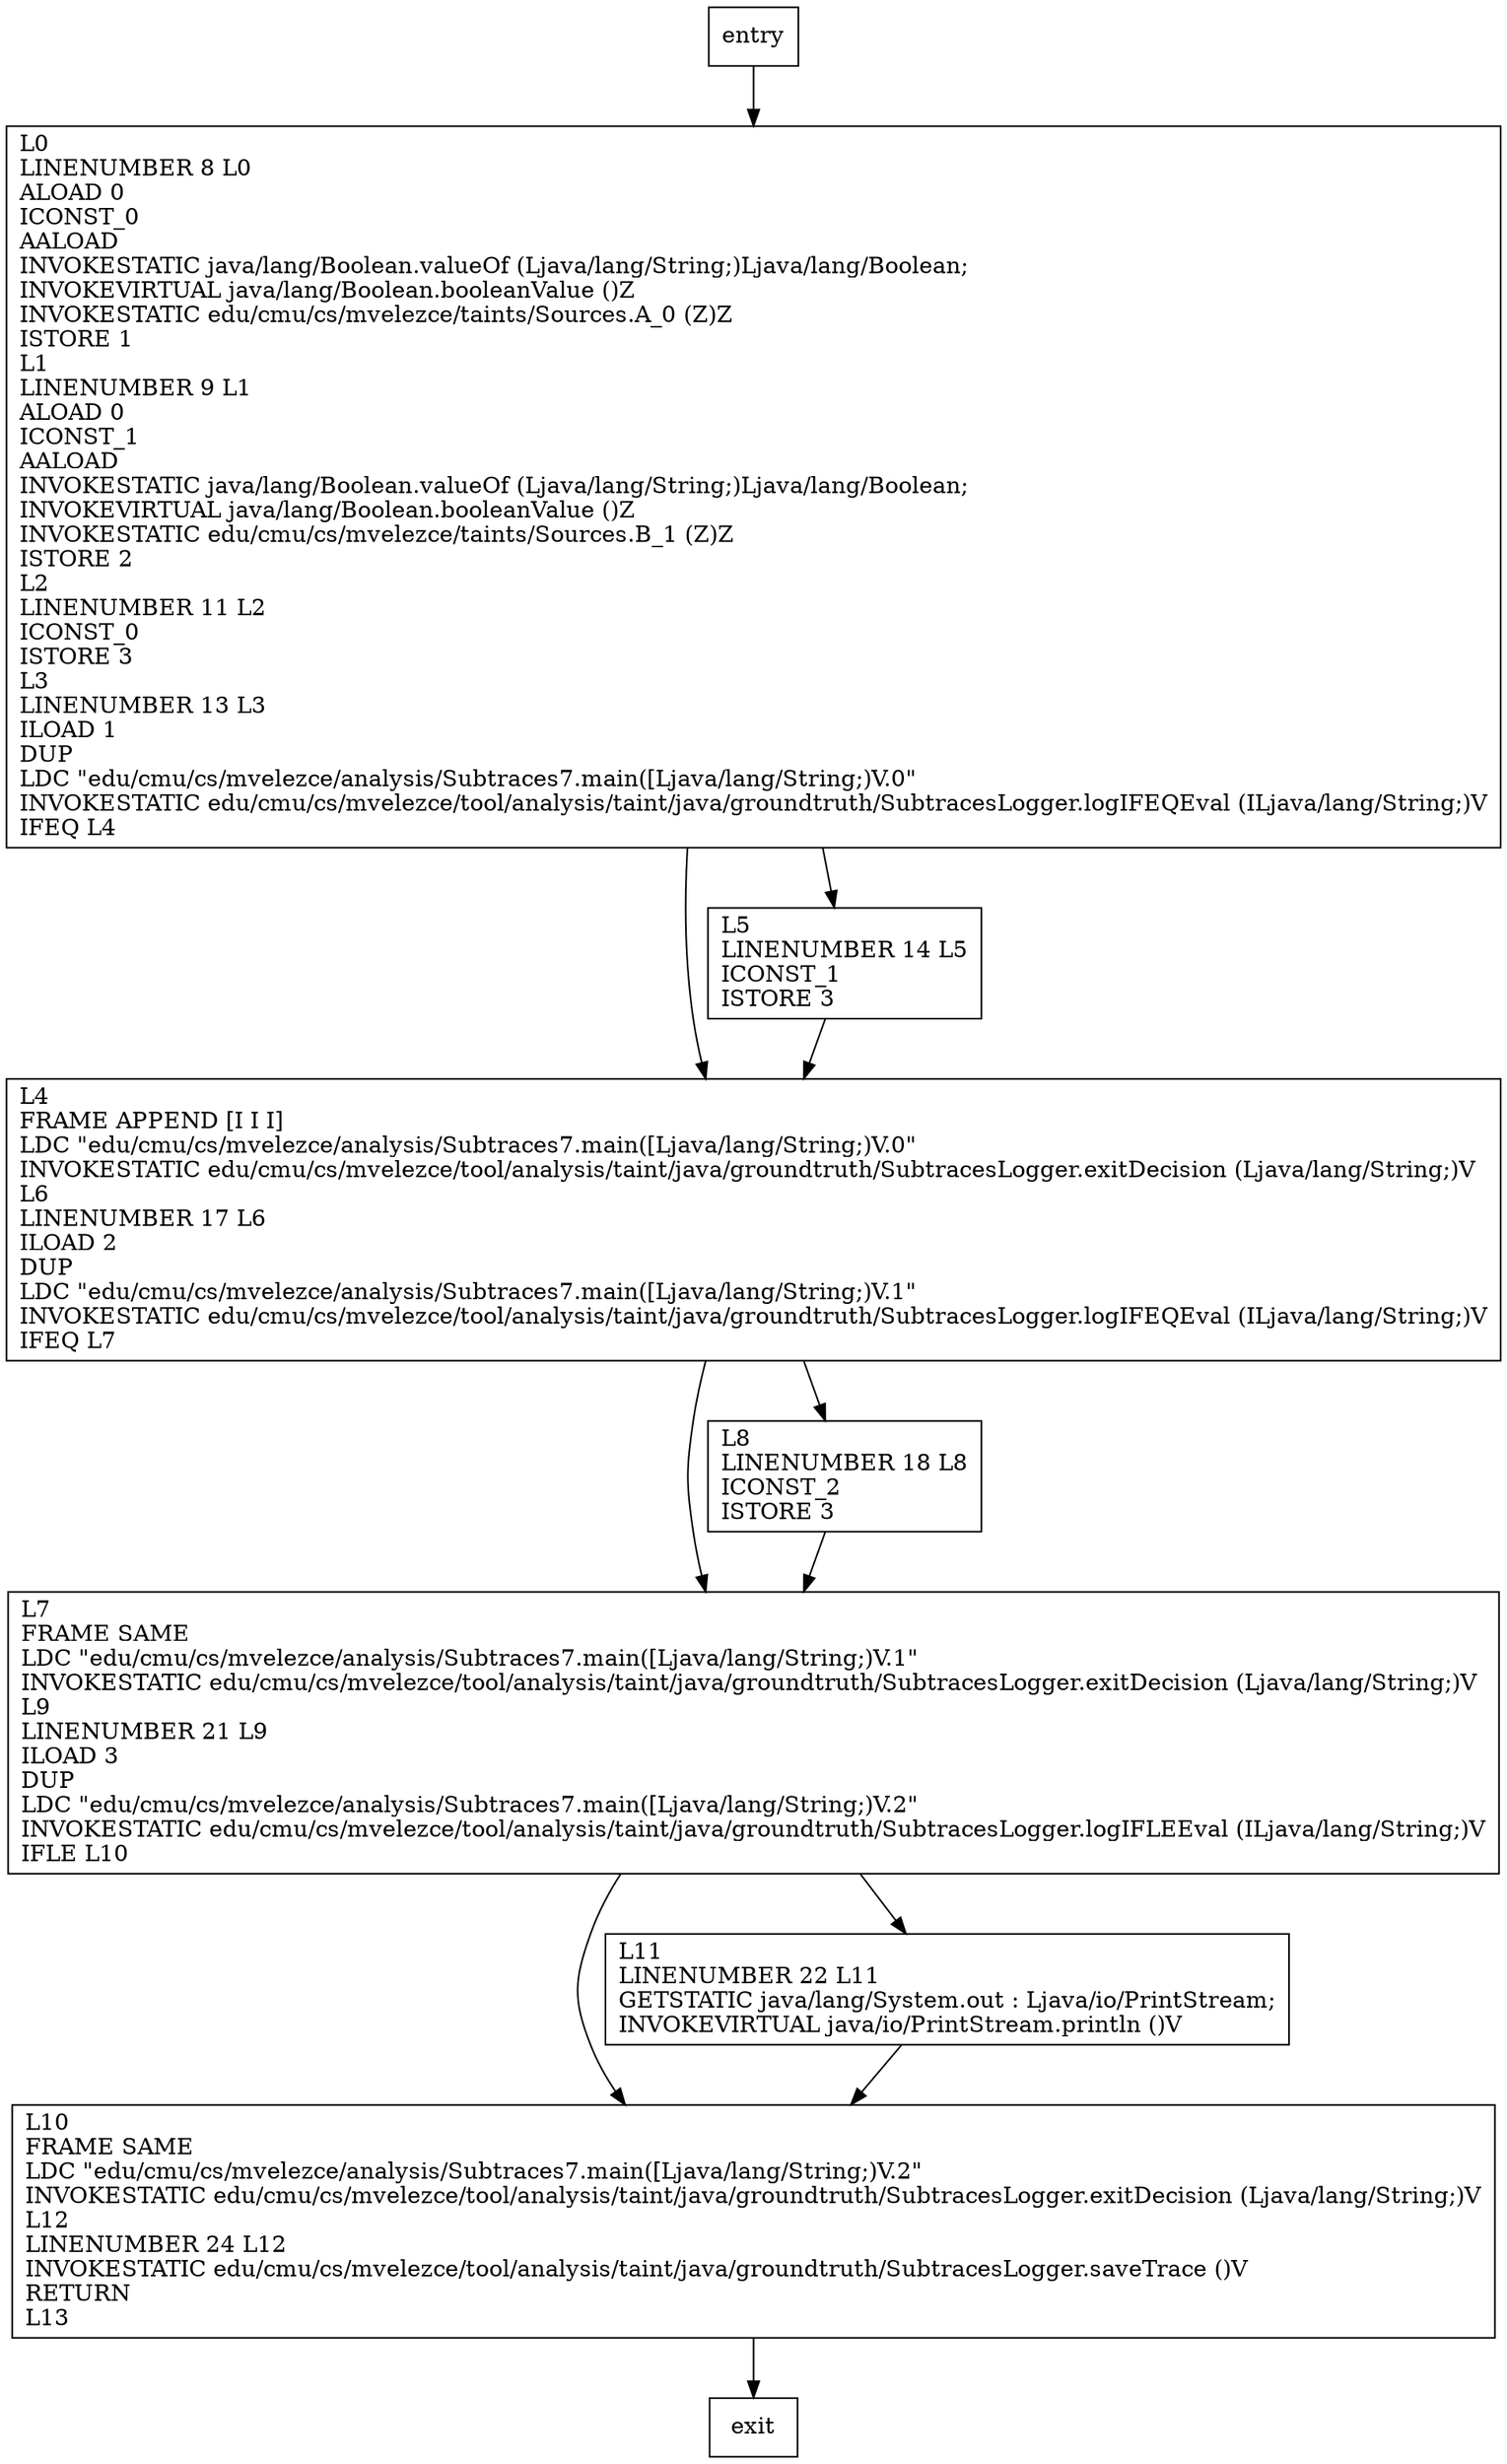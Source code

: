 digraph main {
node [shape=record];
332244937 [label="L4\lFRAME APPEND [I I I]\lLDC \"edu/cmu/cs/mvelezce/analysis/Subtraces7.main([Ljava/lang/String;)V.0\"\lINVOKESTATIC edu/cmu/cs/mvelezce/tool/analysis/taint/java/groundtruth/SubtracesLogger.exitDecision (Ljava/lang/String;)V\lL6\lLINENUMBER 17 L6\lILOAD 2\lDUP\lLDC \"edu/cmu/cs/mvelezce/analysis/Subtraces7.main([Ljava/lang/String;)V.1\"\lINVOKESTATIC edu/cmu/cs/mvelezce/tool/analysis/taint/java/groundtruth/SubtracesLogger.logIFEQEval (ILjava/lang/String;)V\lIFEQ L7\l"];
989440614 [label="L7\lFRAME SAME\lLDC \"edu/cmu/cs/mvelezce/analysis/Subtraces7.main([Ljava/lang/String;)V.1\"\lINVOKESTATIC edu/cmu/cs/mvelezce/tool/analysis/taint/java/groundtruth/SubtracesLogger.exitDecision (Ljava/lang/String;)V\lL9\lLINENUMBER 21 L9\lILOAD 3\lDUP\lLDC \"edu/cmu/cs/mvelezce/analysis/Subtraces7.main([Ljava/lang/String;)V.2\"\lINVOKESTATIC edu/cmu/cs/mvelezce/tool/analysis/taint/java/groundtruth/SubtracesLogger.logIFLEEval (ILjava/lang/String;)V\lIFLE L10\l"];
1520836654 [label="L8\lLINENUMBER 18 L8\lICONST_2\lISTORE 3\l"];
1997625595 [label="L10\lFRAME SAME\lLDC \"edu/cmu/cs/mvelezce/analysis/Subtraces7.main([Ljava/lang/String;)V.2\"\lINVOKESTATIC edu/cmu/cs/mvelezce/tool/analysis/taint/java/groundtruth/SubtracesLogger.exitDecision (Ljava/lang/String;)V\lL12\lLINENUMBER 24 L12\lINVOKESTATIC edu/cmu/cs/mvelezce/tool/analysis/taint/java/groundtruth/SubtracesLogger.saveTrace ()V\lRETURN\lL13\l"];
152848959 [label="L11\lLINENUMBER 22 L11\lGETSTATIC java/lang/System.out : Ljava/io/PrintStream;\lINVOKEVIRTUAL java/io/PrintStream.println ()V\l"];
1671811074 [label="L5\lLINENUMBER 14 L5\lICONST_1\lISTORE 3\l"];
298724898 [label="L0\lLINENUMBER 8 L0\lALOAD 0\lICONST_0\lAALOAD\lINVOKESTATIC java/lang/Boolean.valueOf (Ljava/lang/String;)Ljava/lang/Boolean;\lINVOKEVIRTUAL java/lang/Boolean.booleanValue ()Z\lINVOKESTATIC edu/cmu/cs/mvelezce/taints/Sources.A_0 (Z)Z\lISTORE 1\lL1\lLINENUMBER 9 L1\lALOAD 0\lICONST_1\lAALOAD\lINVOKESTATIC java/lang/Boolean.valueOf (Ljava/lang/String;)Ljava/lang/Boolean;\lINVOKEVIRTUAL java/lang/Boolean.booleanValue ()Z\lINVOKESTATIC edu/cmu/cs/mvelezce/taints/Sources.B_1 (Z)Z\lISTORE 2\lL2\lLINENUMBER 11 L2\lICONST_0\lISTORE 3\lL3\lLINENUMBER 13 L3\lILOAD 1\lDUP\lLDC \"edu/cmu/cs/mvelezce/analysis/Subtraces7.main([Ljava/lang/String;)V.0\"\lINVOKESTATIC edu/cmu/cs/mvelezce/tool/analysis/taint/java/groundtruth/SubtracesLogger.logIFEQEval (ILjava/lang/String;)V\lIFEQ L4\l"];
entry;
exit;
332244937 -> 989440614;
332244937 -> 1520836654;
entry -> 298724898;
989440614 -> 1997625595;
989440614 -> 152848959;
1520836654 -> 989440614;
1997625595 -> exit;
152848959 -> 1997625595;
1671811074 -> 332244937;
298724898 -> 332244937;
298724898 -> 1671811074;
}
